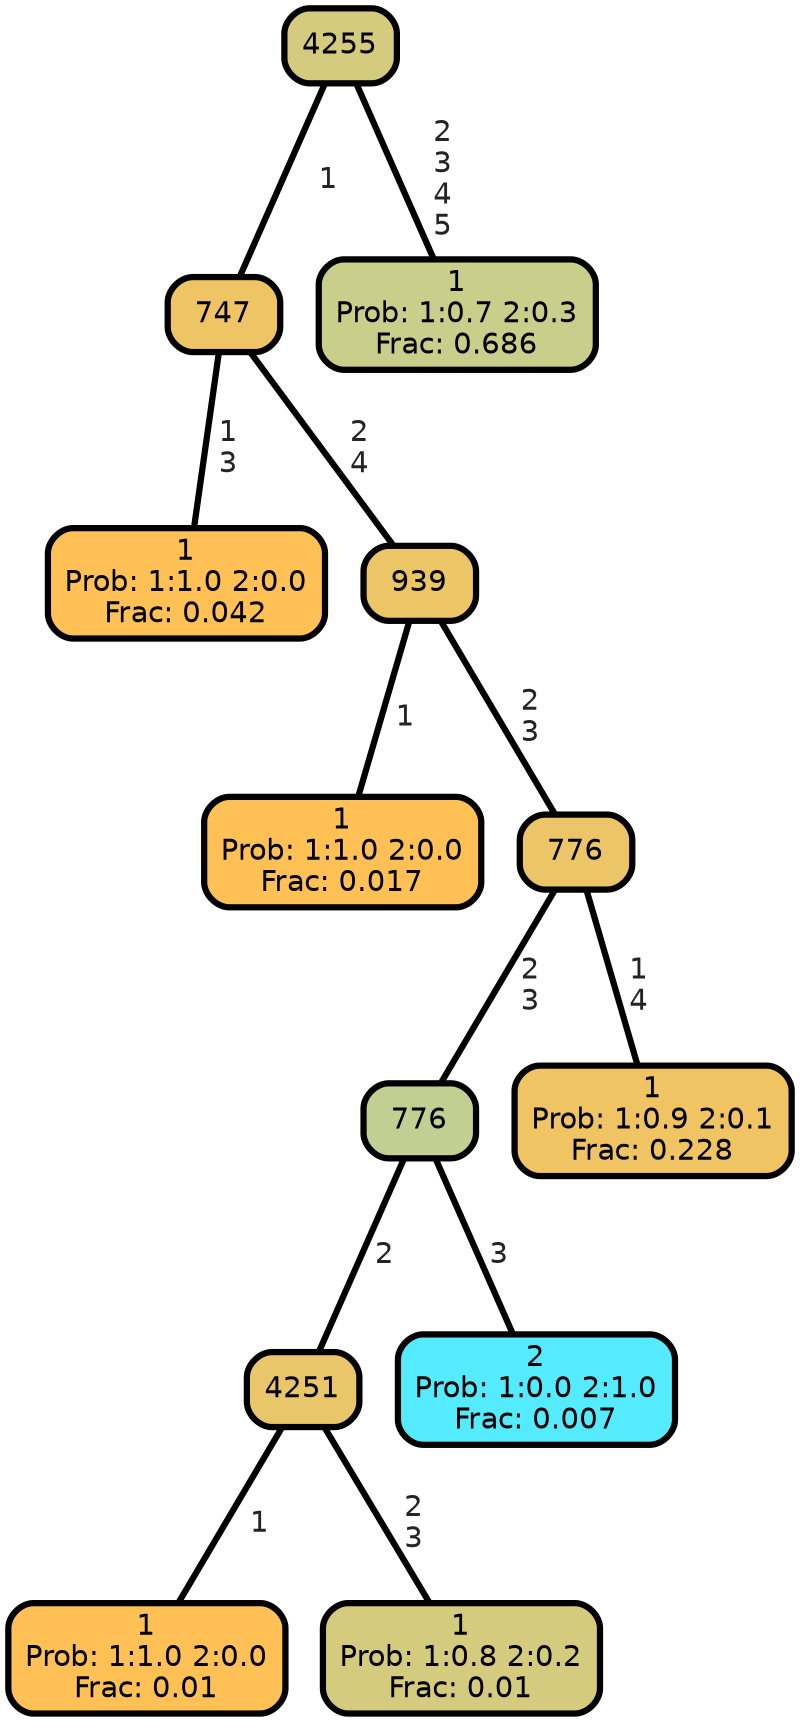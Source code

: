 graph Tree {
node [shape=box, style="filled, rounded",color="black",penwidth="3",fontcolor="black",                 fontname=helvetica] ;
graph [ranksep="0 equally", splines=straight,                 bgcolor=transparent, dpi=200] ;
edge [fontname=helvetica, fontweight=bold,fontcolor=grey14,color=black] ;
0 [label="1
Prob: 1:1.0 2:0.0
Frac: 0.042", fillcolor="#ffc155"] ;
1 [label="747", fillcolor="#efc464"] ;
2 [label="1
Prob: 1:1.0 2:0.0
Frac: 0.017", fillcolor="#ffc155"] ;
3 [label="939", fillcolor="#ecc567"] ;
4 [label="1
Prob: 1:1.0 2:0.0
Frac: 0.01", fillcolor="#ffc155"] ;
5 [label="4251", fillcolor="#e9c66a"] ;
6 [label="1
Prob: 1:0.8 2:0.2
Frac: 0.01", fillcolor="#d4cb7f"] ;
7 [label="776", fillcolor="#c1d092"] ;
8 [label="2
Prob: 1:0.0 2:1.0
Frac: 0.007", fillcolor="#55ebff"] ;
9 [label="776", fillcolor="#ebc568"] ;
10 [label="1
Prob: 1:0.9 2:0.1
Frac: 0.228", fillcolor="#f0c463"] ;
11 [label="4255", fillcolor="#d5cb7e"] ;
12 [label="1
Prob: 1:0.7 2:0.3
Frac: 0.686", fillcolor="#c9ce8a"] ;
1 -- 0 [label=" 1\n 3",penwidth=3] ;
1 -- 3 [label=" 2\n 4",penwidth=3] ;
3 -- 2 [label=" 1",penwidth=3] ;
3 -- 9 [label=" 2\n 3",penwidth=3] ;
5 -- 4 [label=" 1",penwidth=3] ;
5 -- 6 [label=" 2\n 3",penwidth=3] ;
7 -- 5 [label=" 2",penwidth=3] ;
7 -- 8 [label=" 3",penwidth=3] ;
9 -- 7 [label=" 2\n 3",penwidth=3] ;
9 -- 10 [label=" 1\n 4",penwidth=3] ;
11 -- 1 [label=" 1",penwidth=3] ;
11 -- 12 [label=" 2\n 3\n 4\n 5",penwidth=3] ;
{rank = same;}}